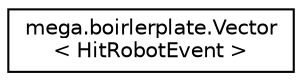 digraph "Graphical Class Hierarchy"
{
  edge [fontname="Helvetica",fontsize="10",labelfontname="Helvetica",labelfontsize="10"];
  node [fontname="Helvetica",fontsize="10",shape=record];
  rankdir="LR";
  Node0 [label="mega.boirlerplate.Vector\l\< HitRobotEvent \>",height=0.2,width=0.4,color="black", fillcolor="white", style="filled",URL="$classmega_1_1boirlerplate_1_1_vector.html"];
}
